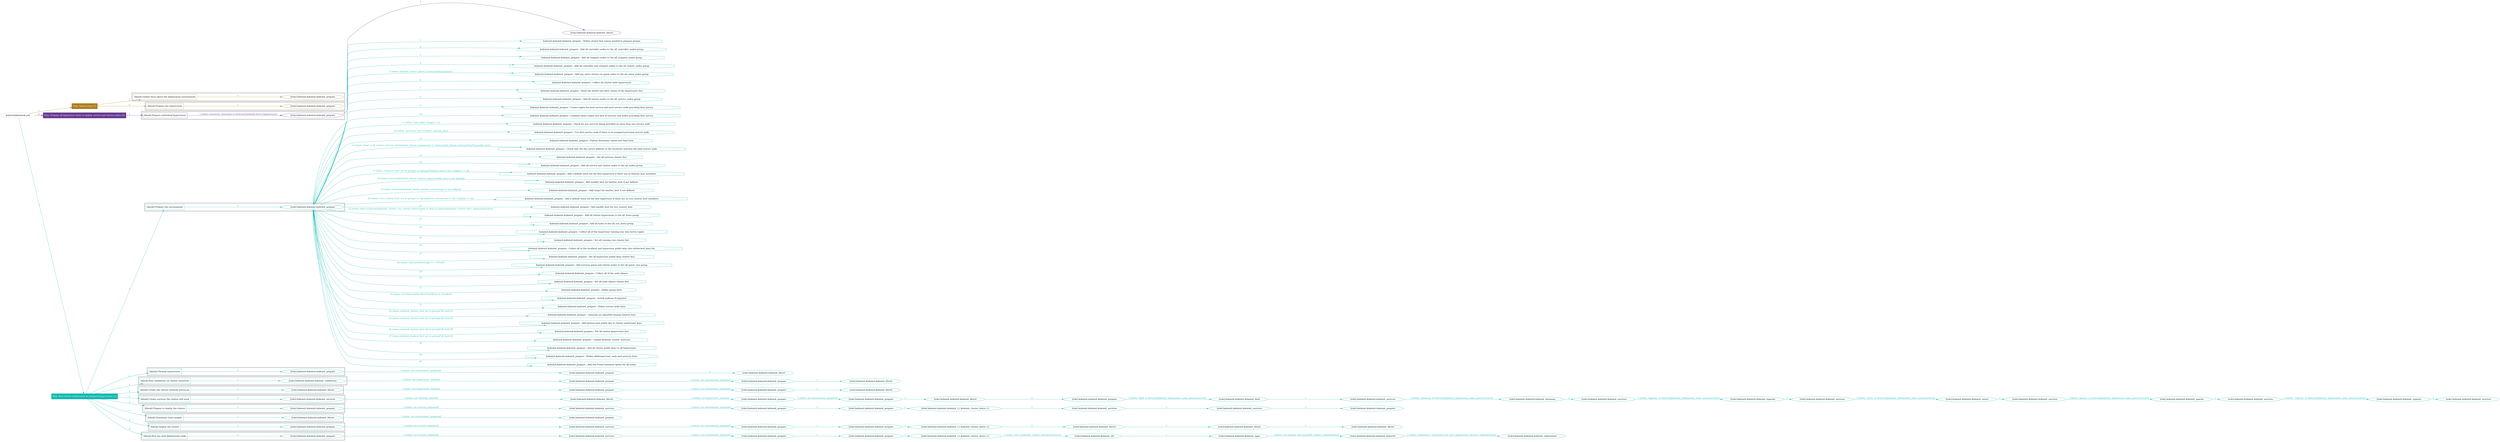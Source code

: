 digraph {
	graph [concentrate=true ordering=in rankdir=LR ratio=fill]
	edge [esep=5 sep=10]
	"kubeinit/playbook.yml" [id=root_node style=dotted]
	play_84abb40a [label="Play: Initial setup (1)" color="#ac7f20" fontcolor="#ffffff" id=play_84abb40a shape=box style=filled tooltip=localhost]
	"kubeinit/playbook.yml" -> play_84abb40a [label="1 " color="#ac7f20" fontcolor="#ac7f20" id=edge_4853c7bb labeltooltip="1 " tooltip="1 "]
	subgraph "kubeinit.kubeinit.kubeinit_prepare" {
		role_6f228fc8 [label="[role] kubeinit.kubeinit.kubeinit_prepare" color="#ac7f20" id=role_6f228fc8 tooltip="kubeinit.kubeinit.kubeinit_prepare"]
	}
	subgraph "kubeinit.kubeinit.kubeinit_prepare" {
		role_9f45cd0a [label="[role] kubeinit.kubeinit.kubeinit_prepare" color="#ac7f20" id=role_9f45cd0a tooltip="kubeinit.kubeinit.kubeinit_prepare"]
	}
	subgraph "Play: Initial setup (1)" {
		play_84abb40a -> block_0eadf7b7 [label=1 color="#ac7f20" fontcolor="#ac7f20" id=edge_3364528d labeltooltip=1 tooltip=1]
		subgraph cluster_block_0eadf7b7 {
			block_0eadf7b7 [label="[block] Gather facts about the deployment environment" color="#ac7f20" id=block_0eadf7b7 labeltooltip="Gather facts about the deployment environment" shape=box tooltip="Gather facts about the deployment environment"]
			block_0eadf7b7 -> role_6f228fc8 [label="1 " color="#ac7f20" fontcolor="#ac7f20" id=edge_129b38b0 labeltooltip="1 " tooltip="1 "]
		}
		play_84abb40a -> block_d7bc6fb6 [label=2 color="#ac7f20" fontcolor="#ac7f20" id=edge_8ee6d09c labeltooltip=2 tooltip=2]
		subgraph cluster_block_d7bc6fb6 {
			block_d7bc6fb6 [label="[block] Prepare the hypervisors" color="#ac7f20" id=block_d7bc6fb6 labeltooltip="Prepare the hypervisors" shape=box tooltip="Prepare the hypervisors"]
			block_d7bc6fb6 -> role_9f45cd0a [label="1 " color="#ac7f20" fontcolor="#ac7f20" id=edge_8f750c0e labeltooltip="1 " tooltip="1 "]
		}
	}
	play_a8b0502f [label="Play: Prepare all hypervisor hosts to deploy service and cluster nodes (0)" color="#673b91" fontcolor="#ffffff" id=play_a8b0502f shape=box style=filled tooltip="Play: Prepare all hypervisor hosts to deploy service and cluster nodes (0)"]
	"kubeinit/playbook.yml" -> play_a8b0502f [label="2 " color="#673b91" fontcolor="#673b91" id=edge_0b1a9d63 labeltooltip="2 " tooltip="2 "]
	subgraph "kubeinit.kubeinit.kubeinit_libvirt" {
		role_d7cbd6d5 [label="[role] kubeinit.kubeinit.kubeinit_libvirt" color="#673b91" id=role_d7cbd6d5 tooltip="kubeinit.kubeinit.kubeinit_libvirt"]
	}
	subgraph "kubeinit.kubeinit.kubeinit_prepare" {
		role_b6715b92 [label="[role] kubeinit.kubeinit.kubeinit_prepare" color="#673b91" id=role_b6715b92 tooltip="kubeinit.kubeinit.kubeinit_prepare"]
		role_b6715b92 -> role_d7cbd6d5 [label="1 " color="#673b91" fontcolor="#673b91" id=edge_e413564b labeltooltip="1 " tooltip="1 "]
	}
	subgraph "Play: Prepare all hypervisor hosts to deploy service and cluster nodes (0)" {
		play_a8b0502f -> block_2b0d32cd [label=1 color="#673b91" fontcolor="#673b91" id=edge_dc0f3159 labeltooltip=1 tooltip=1]
		subgraph cluster_block_2b0d32cd {
			block_2b0d32cd [label="[block] Prepare individual hypervisors" color="#673b91" id=block_2b0d32cd labeltooltip="Prepare individual hypervisors" shape=box tooltip="Prepare individual hypervisors"]
			block_2b0d32cd -> role_b6715b92 [label="1 [when: inventory_hostname in hostvars['kubeinit-facts'].hypervisors]" color="#673b91" fontcolor="#673b91" id=edge_6bfa0920 labeltooltip="1 [when: inventory_hostname in hostvars['kubeinit-facts'].hypervisors]" tooltip="1 [when: inventory_hostname in hostvars['kubeinit-facts'].hypervisors]"]
		}
	}
	play_84d0fef9 [label="Play: Run cluster deployment on prepared hypervisors (1)" color="#13b9b0" fontcolor="#ffffff" id=play_84d0fef9 shape=box style=filled tooltip=localhost]
	"kubeinit/playbook.yml" -> play_84d0fef9 [label="3 " color="#13b9b0" fontcolor="#13b9b0" id=edge_733b6aeb labeltooltip="3 " tooltip="3 "]
	subgraph "kubeinit.kubeinit.kubeinit_prepare" {
		role_76ff5174 [label="[role] kubeinit.kubeinit.kubeinit_prepare" color="#13b9b0" id=role_76ff5174 tooltip="kubeinit.kubeinit.kubeinit_prepare"]
		task_432fc4d3 [label="kubeinit.kubeinit.kubeinit_prepare : Define cluster fact names needed to prepare groups" color="#13b9b0" id=task_432fc4d3 shape=octagon tooltip="kubeinit.kubeinit.kubeinit_prepare : Define cluster fact names needed to prepare groups"]
		role_76ff5174 -> task_432fc4d3 [label="1 " color="#13b9b0" fontcolor="#13b9b0" id=edge_e995dbde labeltooltip="1 " tooltip="1 "]
		task_9d756c99 [label="kubeinit.kubeinit.kubeinit_prepare : Add all controller nodes to the all_controller_nodes group" color="#13b9b0" id=task_9d756c99 shape=octagon tooltip="kubeinit.kubeinit.kubeinit_prepare : Add all controller nodes to the all_controller_nodes group"]
		role_76ff5174 -> task_9d756c99 [label="2 " color="#13b9b0" fontcolor="#13b9b0" id=edge_99ec76f1 labeltooltip="2 " tooltip="2 "]
		task_5af00545 [label="kubeinit.kubeinit.kubeinit_prepare : Add all compute nodes to the all_compute_nodes group" color="#13b9b0" id=task_5af00545 shape=octagon tooltip="kubeinit.kubeinit.kubeinit_prepare : Add all compute nodes to the all_compute_nodes group"]
		role_76ff5174 -> task_5af00545 [label="3 " color="#13b9b0" fontcolor="#13b9b0" id=edge_47ac538e labeltooltip="3 " tooltip="3 "]
		task_04980f2e [label="kubeinit.kubeinit.kubeinit_prepare : Add all controller and compute nodes to the all_cluster_nodes group" color="#13b9b0" id=task_04980f2e shape=octagon tooltip="kubeinit.kubeinit.kubeinit_prepare : Add all controller and compute nodes to the all_cluster_nodes group"]
		role_76ff5174 -> task_04980f2e [label="4 " color="#13b9b0" fontcolor="#13b9b0" id=edge_29857ab1 labeltooltip="4 " tooltip="4 "]
		task_79a80dc9 [label="kubeinit.kubeinit.kubeinit_prepare : Add any extra cluster vm guest nodes to the all_extra_nodes group" color="#13b9b0" id=task_79a80dc9 shape=octagon tooltip="kubeinit.kubeinit.kubeinit_prepare : Add any extra cluster vm guest nodes to the all_extra_nodes group"]
		role_76ff5174 -> task_79a80dc9 [label="5 [when: kubeinit_cluster_distro in hostvars[item].distro]" color="#13b9b0" fontcolor="#13b9b0" id=edge_b198cf7d labeltooltip="5 [when: kubeinit_cluster_distro in hostvars[item].distro]" tooltip="5 [when: kubeinit_cluster_distro in hostvars[item].distro]"]
		task_6044c7ff [label="kubeinit.kubeinit.kubeinit_prepare : Collect all cluster node hypervisors" color="#13b9b0" id=task_6044c7ff shape=octagon tooltip="kubeinit.kubeinit.kubeinit_prepare : Collect all cluster node hypervisors"]
		role_76ff5174 -> task_6044c7ff [label="6 " color="#13b9b0" fontcolor="#13b9b0" id=edge_e41ef730 labeltooltip="6 " tooltip="6 "]
		task_5a323107 [label="kubeinit.kubeinit.kubeinit_prepare : Show the before and after values of the hypervisors fact" color="#13b9b0" id=task_5a323107 shape=octagon tooltip="kubeinit.kubeinit.kubeinit_prepare : Show the before and after values of the hypervisors fact"]
		role_76ff5174 -> task_5a323107 [label="7 " color="#13b9b0" fontcolor="#13b9b0" id=edge_dbe3ac77 labeltooltip="7 " tooltip="7 "]
		task_1278af99 [label="kubeinit.kubeinit.kubeinit_prepare : Add all service nodes to the all_service_nodes group" color="#13b9b0" id=task_1278af99 shape=octagon tooltip="kubeinit.kubeinit.kubeinit_prepare : Add all service nodes to the all_service_nodes group"]
		role_76ff5174 -> task_1278af99 [label="8 " color="#13b9b0" fontcolor="#13b9b0" id=edge_42f3d746 labeltooltip="8 " tooltip="8 "]
		task_426c4f1d [label="kubeinit.kubeinit.kubeinit_prepare : Create tuples for each service and each service node providing that service" color="#13b9b0" id=task_426c4f1d shape=octagon tooltip="kubeinit.kubeinit.kubeinit_prepare : Create tuples for each service and each service node providing that service"]
		role_76ff5174 -> task_426c4f1d [label="9 " color="#13b9b0" fontcolor="#13b9b0" id=edge_4d46ab51 labeltooltip="9 " tooltip="9 "]
		task_ad9ce263 [label="kubeinit.kubeinit.kubeinit_prepare : Combine those tuples into dict of services and nodes providing that service" color="#13b9b0" id=task_ad9ce263 shape=octagon tooltip="kubeinit.kubeinit.kubeinit_prepare : Combine those tuples into dict of services and nodes providing that service"]
		role_76ff5174 -> task_ad9ce263 [label="10 " color="#13b9b0" fontcolor="#13b9b0" id=edge_49d9e796 labeltooltip="10 " tooltip="10 "]
		task_6fae2e56 [label="kubeinit.kubeinit.kubeinit_prepare : Check for any services being provided on more than one service node" color="#13b9b0" id=task_6fae2e56 shape=octagon tooltip="kubeinit.kubeinit.kubeinit_prepare : Check for any services being provided on more than one service node"]
		role_76ff5174 -> task_6fae2e56 [label="11 [when: item.value | length > 1]" color="#13b9b0" fontcolor="#13b9b0" id=edge_0d4e9bb3 labeltooltip="11 [when: item.value | length > 1]" tooltip="11 [when: item.value | length > 1]"]
		task_3df50819 [label="kubeinit.kubeinit.kubeinit_prepare : Use first service node if there is no assigned provision service node" color="#13b9b0" id=task_3df50819 shape=octagon tooltip="kubeinit.kubeinit.kubeinit_prepare : Use first service node if there is no assigned provision service node"]
		role_76ff5174 -> task_3df50819 [label="12 [when: 'provision' not in cluster_services_dict]" color="#13b9b0" fontcolor="#13b9b0" id=edge_ab86535d labeltooltip="12 [when: 'provision' not in cluster_services_dict]" tooltip="12 [when: 'provision' not in cluster_services_dict]"]
		task_d45d5335 [label="kubeinit.kubeinit.kubeinit_prepare : Flatten dictionary values into final form" color="#13b9b0" id=task_d45d5335 shape=octagon tooltip="kubeinit.kubeinit.kubeinit_prepare : Flatten dictionary values into final form"]
		role_76ff5174 -> task_d45d5335 [label="13 " color="#13b9b0" fontcolor="#13b9b0" id=edge_d99dbcf5 labeltooltip="13 " tooltip="13 "]
		task_1a5b539e [label="kubeinit.kubeinit.kubeinit_prepare : Check that the dns server address in the inventory matches the bind service node" color="#13b9b0" id=task_1a5b539e shape=octagon tooltip="kubeinit.kubeinit.kubeinit_prepare : Check that the dns server address in the inventory matches the bind service node"]
		role_76ff5174 -> task_1a5b539e [label="14 [when: 'bind' in all_cluster_services and kubeinit_cluster_nameserver != hostvars[all_cluster_services['bind']].ansible_host]" color="#13b9b0" fontcolor="#13b9b0" id=edge_b414a4c1 labeltooltip="14 [when: 'bind' in all_cluster_services and kubeinit_cluster_nameserver != hostvars[all_cluster_services['bind']].ansible_host]" tooltip="14 [when: 'bind' in all_cluster_services and kubeinit_cluster_nameserver != hostvars[all_cluster_services['bind']].ansible_host]"]
		task_7f0cce96 [label="kubeinit.kubeinit.kubeinit_prepare : Set all services cluster fact" color="#13b9b0" id=task_7f0cce96 shape=octagon tooltip="kubeinit.kubeinit.kubeinit_prepare : Set all services cluster fact"]
		role_76ff5174 -> task_7f0cce96 [label="15 " color="#13b9b0" fontcolor="#13b9b0" id=edge_09939704 labeltooltip="15 " tooltip="15 "]
		task_38a60a91 [label="kubeinit.kubeinit.kubeinit_prepare : Add all service and cluster nodes to the all_nodes group" color="#13b9b0" id=task_38a60a91 shape=octagon tooltip="kubeinit.kubeinit.kubeinit_prepare : Add all service and cluster nodes to the all_nodes group"]
		role_76ff5174 -> task_38a60a91 [label="16 " color="#13b9b0" fontcolor="#13b9b0" id=edge_d16a8ad4 labeltooltip="16 " tooltip="16 "]
		task_4369f50f [label="kubeinit.kubeinit.kubeinit_prepare : Add a default entry for the first hypervisor if there are no bastion_host members" color="#13b9b0" id=task_4369f50f shape=octagon tooltip="kubeinit.kubeinit.kubeinit_prepare : Add a default entry for the first hypervisor if there are no bastion_host members"]
		role_76ff5174 -> task_4369f50f [label="17 [when: ('bastion_host' not in groups) or ((groups['bastion_host'] | list | length) == 0)]" color="#13b9b0" fontcolor="#13b9b0" id=edge_8c86d258 labeltooltip="17 [when: ('bastion_host' not in groups) or ((groups['bastion_host'] | list | length) == 0)]" tooltip="17 [when: ('bastion_host' not in groups) or ((groups['bastion_host'] | list | length) == 0)]"]
		task_44ba9145 [label="kubeinit.kubeinit.kubeinit_prepare : Add ansible_host for bastion_host if not defined" color="#13b9b0" id=task_44ba9145 shape=octagon tooltip="kubeinit.kubeinit.kubeinit_prepare : Add ansible_host for bastion_host if not defined"]
		role_76ff5174 -> task_44ba9145 [label="18 [when: hostvars[kubeinit_cluster_bastion_name].ansible_host is not defined]" color="#13b9b0" fontcolor="#13b9b0" id=edge_45b63286 labeltooltip="18 [when: hostvars[kubeinit_cluster_bastion_name].ansible_host is not defined]" tooltip="18 [when: hostvars[kubeinit_cluster_bastion_name].ansible_host is not defined]"]
		task_b7130d5d [label="kubeinit.kubeinit.kubeinit_prepare : Add target for bastion_host if not defined" color="#13b9b0" id=task_b7130d5d shape=octagon tooltip="kubeinit.kubeinit.kubeinit_prepare : Add target for bastion_host if not defined"]
		role_76ff5174 -> task_b7130d5d [label="19 [when: hostvars[kubeinit_cluster_bastion_name].target is not defined]" color="#13b9b0" fontcolor="#13b9b0" id=edge_d1001712 labeltooltip="19 [when: hostvars[kubeinit_cluster_bastion_name].target is not defined]" tooltip="19 [when: hostvars[kubeinit_cluster_bastion_name].target is not defined]"]
		task_222c5f47 [label="kubeinit.kubeinit.kubeinit_prepare : Add a default entry for the first hypervisor if there are no ovn_central_host members" color="#13b9b0" id=task_222c5f47 shape=octagon tooltip="kubeinit.kubeinit.kubeinit_prepare : Add a default entry for the first hypervisor if there are no ovn_central_host members"]
		role_76ff5174 -> task_222c5f47 [label="20 [when: ('ovn_central_host' not in groups) or ((groups['ovn_central_host'] | list | length) == 0)]" color="#13b9b0" fontcolor="#13b9b0" id=edge_7c91d37a labeltooltip="20 [when: ('ovn_central_host' not in groups) or ((groups['ovn_central_host'] | list | length) == 0)]" tooltip="20 [when: ('ovn_central_host' not in groups) or ((groups['ovn_central_host'] | list | length) == 0)]"]
		task_73d63b9b [label="kubeinit.kubeinit.kubeinit_prepare : Add ansible_host for ovn_central_host" color="#13b9b0" id=task_73d63b9b shape=octagon tooltip="kubeinit.kubeinit.kubeinit_prepare : Add ansible_host for ovn_central_host"]
		role_76ff5174 -> task_73d63b9b [label="21 " color="#13b9b0" fontcolor="#13b9b0" id=edge_fb7c8695 labeltooltip="21 " tooltip="21 "]
		task_ab222c13 [label="kubeinit.kubeinit.kubeinit_prepare : Add all cluster hypervisors to the all_hosts group" color="#13b9b0" id=task_ab222c13 shape=octagon tooltip="kubeinit.kubeinit.kubeinit_prepare : Add all cluster hypervisors to the all_hosts group"]
		role_76ff5174 -> task_ab222c13 [label="22 [when: item in hostvars[kubeinit_cluster_ovn_central_name].target or item in hostvars[kubeinit_cluster_facts_name].hypervisors
]" color="#13b9b0" fontcolor="#13b9b0" id=edge_600ba754 labeltooltip="22 [when: item in hostvars[kubeinit_cluster_ovn_central_name].target or item in hostvars[kubeinit_cluster_facts_name].hypervisors
]" tooltip="22 [when: item in hostvars[kubeinit_cluster_ovn_central_name].target or item in hostvars[kubeinit_cluster_facts_name].hypervisors
]"]
		task_a903e979 [label="kubeinit.kubeinit.kubeinit_prepare : Add all hosts to the all_ovn_hosts group" color="#13b9b0" id=task_a903e979 shape=octagon tooltip="kubeinit.kubeinit.kubeinit_prepare : Add all hosts to the all_ovn_hosts group"]
		role_76ff5174 -> task_a903e979 [label="23 " color="#13b9b0" fontcolor="#13b9b0" id=edge_201be049 labeltooltip="23 " tooltip="23 "]
		task_66cdb465 [label="kubeinit.kubeinit.kubeinit_prepare : Collect all of the hypervisor running vms into hv/vm tuples" color="#13b9b0" id=task_66cdb465 shape=octagon tooltip="kubeinit.kubeinit.kubeinit_prepare : Collect all of the hypervisor running vms into hv/vm tuples"]
		role_76ff5174 -> task_66cdb465 [label="24 " color="#13b9b0" fontcolor="#13b9b0" id=edge_b29b2324 labeltooltip="24 " tooltip="24 "]
		task_40a93c30 [label="kubeinit.kubeinit.kubeinit_prepare : Set all running vms cluster fact" color="#13b9b0" id=task_40a93c30 shape=octagon tooltip="kubeinit.kubeinit.kubeinit_prepare : Set all running vms cluster fact"]
		role_76ff5174 -> task_40a93c30 [label="25 " color="#13b9b0" fontcolor="#13b9b0" id=edge_aea058fb labeltooltip="25 " tooltip="25 "]
		task_20e54ddc [label="kubeinit.kubeinit.kubeinit_prepare : Collect all of the localhost and hypervisor public keys into authorized_keys list" color="#13b9b0" id=task_20e54ddc shape=octagon tooltip="kubeinit.kubeinit.kubeinit_prepare : Collect all of the localhost and hypervisor public keys into authorized_keys list"]
		role_76ff5174 -> task_20e54ddc [label="26 " color="#13b9b0" fontcolor="#13b9b0" id=edge_528f1c7a labeltooltip="26 " tooltip="26 "]
		task_8090a6b1 [label="kubeinit.kubeinit.kubeinit_prepare : Set all hypervisor public keys cluster fact" color="#13b9b0" id=task_8090a6b1 shape=octagon tooltip="kubeinit.kubeinit.kubeinit_prepare : Set all hypervisor public keys cluster fact"]
		role_76ff5174 -> task_8090a6b1 [label="27 " color="#13b9b0" fontcolor="#13b9b0" id=edge_0239cdcb labeltooltip="27 " tooltip="27 "]
		task_7ecc0a19 [label="kubeinit.kubeinit.kubeinit_prepare : Add services guest and cluster nodes to the all_guest_vms group" color="#13b9b0" id=task_7ecc0a19 shape=octagon tooltip="kubeinit.kubeinit.kubeinit_prepare : Add services guest and cluster nodes to the all_guest_vms group"]
		role_76ff5174 -> task_7ecc0a19 [label="28 [when: hostvars[item].type == 'virtual']" color="#13b9b0" fontcolor="#13b9b0" id=edge_63afbc9f labeltooltip="28 [when: hostvars[item].type == 'virtual']" tooltip="28 [when: hostvars[item].type == 'virtual']"]
		task_50b5acd3 [label="kubeinit.kubeinit.kubeinit_prepare : Collect all of the node aliases" color="#13b9b0" id=task_50b5acd3 shape=octagon tooltip="kubeinit.kubeinit.kubeinit_prepare : Collect all of the node aliases"]
		role_76ff5174 -> task_50b5acd3 [label="29 " color="#13b9b0" fontcolor="#13b9b0" id=edge_1ed620c6 labeltooltip="29 " tooltip="29 "]
		task_0a87fa94 [label="kubeinit.kubeinit.kubeinit_prepare : Set all node aliases cluster fact" color="#13b9b0" id=task_0a87fa94 shape=octagon tooltip="kubeinit.kubeinit.kubeinit_prepare : Set all node aliases cluster fact"]
		role_76ff5174 -> task_0a87fa94 [label="30 " color="#13b9b0" fontcolor="#13b9b0" id=edge_e4da440c labeltooltip="30 " tooltip="30 "]
		task_aaf1acac [label="kubeinit.kubeinit.kubeinit_prepare : Define group facts" color="#13b9b0" id=task_aaf1acac shape=octagon tooltip="kubeinit.kubeinit.kubeinit_prepare : Define group facts"]
		role_76ff5174 -> task_aaf1acac [label="31 " color="#13b9b0" fontcolor="#13b9b0" id=edge_b638b4d3 labeltooltip="31 " tooltip="31 "]
		task_4d0de42f [label="kubeinit.kubeinit.kubeinit_prepare : Install podman if required" color="#13b9b0" id=task_4d0de42f shape=octagon tooltip="kubeinit.kubeinit.kubeinit_prepare : Install podman if required"]
		role_76ff5174 -> task_4d0de42f [label="32 [when: not hostvars['localhost'].podman_is_installed]" color="#13b9b0" fontcolor="#13b9b0" id=edge_699d2115 labeltooltip="32 [when: not hostvars['localhost'].podman_is_installed]" tooltip="32 [when: not hostvars['localhost'].podman_is_installed]"]
		task_cf2a8bbe [label="kubeinit.kubeinit.kubeinit_prepare : Define service node facts" color="#13b9b0" id=task_cf2a8bbe shape=octagon tooltip="kubeinit.kubeinit.kubeinit_prepare : Define service node facts"]
		role_76ff5174 -> task_cf2a8bbe [label="33 " color="#13b9b0" fontcolor="#13b9b0" id=edge_95b39381 labeltooltip="33 " tooltip="33 "]
		task_81596144 [label="kubeinit.kubeinit.kubeinit_prepare : Generate an OpenSSH keypair bastion host" color="#13b9b0" id=task_81596144 shape=octagon tooltip="kubeinit.kubeinit.kubeinit_prepare : Generate an OpenSSH keypair bastion host"]
		role_76ff5174 -> task_81596144 [label="34 [when: kubeinit_bastion_host not in groups['all_hosts']]" color="#13b9b0" fontcolor="#13b9b0" id=edge_fa7cbf8c labeltooltip="34 [when: kubeinit_bastion_host not in groups['all_hosts']]" tooltip="34 [when: kubeinit_bastion_host not in groups['all_hosts']]"]
		task_a491966d [label="kubeinit.kubeinit.kubeinit_prepare : Add bastion host public key to cluster authorized_keys" color="#13b9b0" id=task_a491966d shape=octagon tooltip="kubeinit.kubeinit.kubeinit_prepare : Add bastion host public key to cluster authorized_keys"]
		role_76ff5174 -> task_a491966d [label="35 [when: kubeinit_bastion_host not in groups['all_hosts']]" color="#13b9b0" fontcolor="#13b9b0" id=edge_8430b59f labeltooltip="35 [when: kubeinit_bastion_host not in groups['all_hosts']]" tooltip="35 [when: kubeinit_bastion_host not in groups['all_hosts']]"]
		task_49e6e5b2 [label="kubeinit.kubeinit.kubeinit_prepare : Set all cluster hypervisors fact" color="#13b9b0" id=task_49e6e5b2 shape=octagon tooltip="kubeinit.kubeinit.kubeinit_prepare : Set all cluster hypervisors fact"]
		role_76ff5174 -> task_49e6e5b2 [label="36 [when: kubeinit_bastion_host not in groups['all_hosts']]" color="#13b9b0" fontcolor="#13b9b0" id=edge_288890ce labeltooltip="36 [when: kubeinit_bastion_host not in groups['all_hosts']]" tooltip="36 [when: kubeinit_bastion_host not in groups['all_hosts']]"]
		task_54ea6f60 [label="kubeinit.kubeinit.kubeinit_prepare : Update kubeinit_cluster_hostvars" color="#13b9b0" id=task_54ea6f60 shape=octagon tooltip="kubeinit.kubeinit.kubeinit_prepare : Update kubeinit_cluster_hostvars"]
		role_76ff5174 -> task_54ea6f60 [label="37 [when: kubeinit_bastion_host not in groups['all_hosts']]" color="#13b9b0" fontcolor="#13b9b0" id=edge_41f4d7f5 labeltooltip="37 [when: kubeinit_bastion_host not in groups['all_hosts']]" tooltip="37 [when: kubeinit_bastion_host not in groups['all_hosts']]"]
		task_8d5d1902 [label="kubeinit.kubeinit.kubeinit_prepare : Add all cluster public keys to all hypervisors" color="#13b9b0" id=task_8d5d1902 shape=octagon tooltip="kubeinit.kubeinit.kubeinit_prepare : Add all cluster public keys to all hypervisors"]
		role_76ff5174 -> task_8d5d1902 [label="38 " color="#13b9b0" fontcolor="#13b9b0" id=edge_42178ada labeltooltip="38 " tooltip="38 "]
		task_1c6a5669 [label="kubeinit.kubeinit.kubeinit_prepare : Define additional host, node and services facts" color="#13b9b0" id=task_1c6a5669 shape=octagon tooltip="kubeinit.kubeinit.kubeinit_prepare : Define additional host, node and services facts"]
		role_76ff5174 -> task_1c6a5669 [label="39 " color="#13b9b0" fontcolor="#13b9b0" id=edge_07d0a897 labeltooltip="39 " tooltip="39 "]
		task_d5b31e66 [label="kubeinit.kubeinit.kubeinit_prepare : Add ssh ProxyCommand option for all nodes" color="#13b9b0" id=task_d5b31e66 shape=octagon tooltip="kubeinit.kubeinit.kubeinit_prepare : Add ssh ProxyCommand option for all nodes"]
		role_76ff5174 -> task_d5b31e66 [label="40 " color="#13b9b0" fontcolor="#13b9b0" id=edge_a4f5a78c labeltooltip="40 " tooltip="40 "]
	}
	subgraph "kubeinit.kubeinit.kubeinit_libvirt" {
		role_1ad5ceab [label="[role] kubeinit.kubeinit.kubeinit_libvirt" color="#13b9b0" id=role_1ad5ceab tooltip="kubeinit.kubeinit.kubeinit_libvirt"]
	}
	subgraph "kubeinit.kubeinit.kubeinit_prepare" {
		role_1d36d1c9 [label="[role] kubeinit.kubeinit.kubeinit_prepare" color="#13b9b0" id=role_1d36d1c9 tooltip="kubeinit.kubeinit.kubeinit_prepare"]
		role_1d36d1c9 -> role_1ad5ceab [label="1 " color="#13b9b0" fontcolor="#13b9b0" id=edge_ba0ea0d3 labeltooltip="1 " tooltip="1 "]
	}
	subgraph "kubeinit.kubeinit.kubeinit_prepare" {
		role_ccc4787e [label="[role] kubeinit.kubeinit.kubeinit_prepare" color="#13b9b0" id=role_ccc4787e tooltip="kubeinit.kubeinit.kubeinit_prepare"]
		role_ccc4787e -> role_1d36d1c9 [label="1 [when: not environment_prepared]" color="#13b9b0" fontcolor="#13b9b0" id=edge_696129b5 labeltooltip="1 [when: not environment_prepared]" tooltip="1 [when: not environment_prepared]"]
	}
	subgraph "kubeinit.kubeinit.kubeinit_libvirt" {
		role_4c6ebb8e [label="[role] kubeinit.kubeinit.kubeinit_libvirt" color="#13b9b0" id=role_4c6ebb8e tooltip="kubeinit.kubeinit.kubeinit_libvirt"]
	}
	subgraph "kubeinit.kubeinit.kubeinit_prepare" {
		role_ebd1d881 [label="[role] kubeinit.kubeinit.kubeinit_prepare" color="#13b9b0" id=role_ebd1d881 tooltip="kubeinit.kubeinit.kubeinit_prepare"]
		role_ebd1d881 -> role_4c6ebb8e [label="1 " color="#13b9b0" fontcolor="#13b9b0" id=edge_70f0057c labeltooltip="1 " tooltip="1 "]
	}
	subgraph "kubeinit.kubeinit.kubeinit_prepare" {
		role_f1c41321 [label="[role] kubeinit.kubeinit.kubeinit_prepare" color="#13b9b0" id=role_f1c41321 tooltip="kubeinit.kubeinit.kubeinit_prepare"]
		role_f1c41321 -> role_ebd1d881 [label="1 [when: not environment_prepared]" color="#13b9b0" fontcolor="#13b9b0" id=edge_3804225f labeltooltip="1 [when: not environment_prepared]" tooltip="1 [when: not environment_prepared]"]
	}
	subgraph "kubeinit.kubeinit.kubeinit_validations" {
		role_93beb772 [label="[role] kubeinit.kubeinit.kubeinit_validations" color="#13b9b0" id=role_93beb772 tooltip="kubeinit.kubeinit.kubeinit_validations"]
		role_93beb772 -> role_f1c41321 [label="1 [when: not hypervisors_cleaned]" color="#13b9b0" fontcolor="#13b9b0" id=edge_aa37ab7f labeltooltip="1 [when: not hypervisors_cleaned]" tooltip="1 [when: not hypervisors_cleaned]"]
	}
	subgraph "kubeinit.kubeinit.kubeinit_libvirt" {
		role_aa0d10f5 [label="[role] kubeinit.kubeinit.kubeinit_libvirt" color="#13b9b0" id=role_aa0d10f5 tooltip="kubeinit.kubeinit.kubeinit_libvirt"]
	}
	subgraph "kubeinit.kubeinit.kubeinit_prepare" {
		role_a00a8395 [label="[role] kubeinit.kubeinit.kubeinit_prepare" color="#13b9b0" id=role_a00a8395 tooltip="kubeinit.kubeinit.kubeinit_prepare"]
		role_a00a8395 -> role_aa0d10f5 [label="1 " color="#13b9b0" fontcolor="#13b9b0" id=edge_5aba8acb labeltooltip="1 " tooltip="1 "]
	}
	subgraph "kubeinit.kubeinit.kubeinit_prepare" {
		role_eb381489 [label="[role] kubeinit.kubeinit.kubeinit_prepare" color="#13b9b0" id=role_eb381489 tooltip="kubeinit.kubeinit.kubeinit_prepare"]
		role_eb381489 -> role_a00a8395 [label="1 [when: not environment_prepared]" color="#13b9b0" fontcolor="#13b9b0" id=edge_c4d7d7ca labeltooltip="1 [when: not environment_prepared]" tooltip="1 [when: not environment_prepared]"]
	}
	subgraph "kubeinit.kubeinit.kubeinit_libvirt" {
		role_eacc2b24 [label="[role] kubeinit.kubeinit.kubeinit_libvirt" color="#13b9b0" id=role_eacc2b24 tooltip="kubeinit.kubeinit.kubeinit_libvirt"]
		role_eacc2b24 -> role_eb381489 [label="1 [when: not hypervisors_cleaned]" color="#13b9b0" fontcolor="#13b9b0" id=edge_e225d5d2 labeltooltip="1 [when: not hypervisors_cleaned]" tooltip="1 [when: not hypervisors_cleaned]"]
	}
	subgraph "kubeinit.kubeinit.kubeinit_services" {
		role_27fbfe05 [label="[role] kubeinit.kubeinit.kubeinit_services" color="#13b9b0" id=role_27fbfe05 tooltip="kubeinit.kubeinit.kubeinit_services"]
	}
	subgraph "kubeinit.kubeinit.kubeinit_registry" {
		role_014b8538 [label="[role] kubeinit.kubeinit.kubeinit_registry" color="#13b9b0" id=role_014b8538 tooltip="kubeinit.kubeinit.kubeinit_registry"]
		role_014b8538 -> role_27fbfe05 [label="1 " color="#13b9b0" fontcolor="#13b9b0" id=edge_86d8ee94 labeltooltip="1 " tooltip="1 "]
	}
	subgraph "kubeinit.kubeinit.kubeinit_services" {
		role_e8d273ca [label="[role] kubeinit.kubeinit.kubeinit_services" color="#13b9b0" id=role_e8d273ca tooltip="kubeinit.kubeinit.kubeinit_services"]
		role_e8d273ca -> role_014b8538 [label="1 [when: 'registry' in hostvars[kubeinit_deployment_node_name].services]" color="#13b9b0" fontcolor="#13b9b0" id=edge_6420274d labeltooltip="1 [when: 'registry' in hostvars[kubeinit_deployment_node_name].services]" tooltip="1 [when: 'registry' in hostvars[kubeinit_deployment_node_name].services]"]
	}
	subgraph "kubeinit.kubeinit.kubeinit_apache" {
		role_56b299c9 [label="[role] kubeinit.kubeinit.kubeinit_apache" color="#13b9b0" id=role_56b299c9 tooltip="kubeinit.kubeinit.kubeinit_apache"]
		role_56b299c9 -> role_e8d273ca [label="1 " color="#13b9b0" fontcolor="#13b9b0" id=edge_3df9bbbc labeltooltip="1 " tooltip="1 "]
	}
	subgraph "kubeinit.kubeinit.kubeinit_services" {
		role_84268e0f [label="[role] kubeinit.kubeinit.kubeinit_services" color="#13b9b0" id=role_84268e0f tooltip="kubeinit.kubeinit.kubeinit_services"]
		role_84268e0f -> role_56b299c9 [label="1 [when: 'apache' in hostvars[kubeinit_deployment_node_name].services]" color="#13b9b0" fontcolor="#13b9b0" id=edge_574b0501 labeltooltip="1 [when: 'apache' in hostvars[kubeinit_deployment_node_name].services]" tooltip="1 [when: 'apache' in hostvars[kubeinit_deployment_node_name].services]"]
	}
	subgraph "kubeinit.kubeinit.kubeinit_nexus" {
		role_3218db44 [label="[role] kubeinit.kubeinit.kubeinit_nexus" color="#13b9b0" id=role_3218db44 tooltip="kubeinit.kubeinit.kubeinit_nexus"]
		role_3218db44 -> role_84268e0f [label="1 " color="#13b9b0" fontcolor="#13b9b0" id=edge_8d5021c9 labeltooltip="1 " tooltip="1 "]
	}
	subgraph "kubeinit.kubeinit.kubeinit_services" {
		role_867d8f8e [label="[role] kubeinit.kubeinit.kubeinit_services" color="#13b9b0" id=role_867d8f8e tooltip="kubeinit.kubeinit.kubeinit_services"]
		role_867d8f8e -> role_3218db44 [label="1 [when: 'nexus' in hostvars[kubeinit_deployment_node_name].services]" color="#13b9b0" fontcolor="#13b9b0" id=edge_dbb85167 labeltooltip="1 [when: 'nexus' in hostvars[kubeinit_deployment_node_name].services]" tooltip="1 [when: 'nexus' in hostvars[kubeinit_deployment_node_name].services]"]
	}
	subgraph "kubeinit.kubeinit.kubeinit_haproxy" {
		role_15d2fdd5 [label="[role] kubeinit.kubeinit.kubeinit_haproxy" color="#13b9b0" id=role_15d2fdd5 tooltip="kubeinit.kubeinit.kubeinit_haproxy"]
		role_15d2fdd5 -> role_867d8f8e [label="1 " color="#13b9b0" fontcolor="#13b9b0" id=edge_7a957817 labeltooltip="1 " tooltip="1 "]
	}
	subgraph "kubeinit.kubeinit.kubeinit_services" {
		role_5aadadaa [label="[role] kubeinit.kubeinit.kubeinit_services" color="#13b9b0" id=role_5aadadaa tooltip="kubeinit.kubeinit.kubeinit_services"]
		role_5aadadaa -> role_15d2fdd5 [label="1 [when: 'haproxy' in hostvars[kubeinit_deployment_node_name].services]" color="#13b9b0" fontcolor="#13b9b0" id=edge_369cd9ca labeltooltip="1 [when: 'haproxy' in hostvars[kubeinit_deployment_node_name].services]" tooltip="1 [when: 'haproxy' in hostvars[kubeinit_deployment_node_name].services]"]
	}
	subgraph "kubeinit.kubeinit.kubeinit_dnsmasq" {
		role_8db9f17f [label="[role] kubeinit.kubeinit.kubeinit_dnsmasq" color="#13b9b0" id=role_8db9f17f tooltip="kubeinit.kubeinit.kubeinit_dnsmasq"]
		role_8db9f17f -> role_5aadadaa [label="1 " color="#13b9b0" fontcolor="#13b9b0" id=edge_7fa9b830 labeltooltip="1 " tooltip="1 "]
	}
	subgraph "kubeinit.kubeinit.kubeinit_services" {
		role_23513fa7 [label="[role] kubeinit.kubeinit.kubeinit_services" color="#13b9b0" id=role_23513fa7 tooltip="kubeinit.kubeinit.kubeinit_services"]
		role_23513fa7 -> role_8db9f17f [label="1 [when: 'dnsmasq' in hostvars[kubeinit_deployment_node_name].services]" color="#13b9b0" fontcolor="#13b9b0" id=edge_ac89e41e labeltooltip="1 [when: 'dnsmasq' in hostvars[kubeinit_deployment_node_name].services]" tooltip="1 [when: 'dnsmasq' in hostvars[kubeinit_deployment_node_name].services]"]
	}
	subgraph "kubeinit.kubeinit.kubeinit_bind" {
		role_1ff75c01 [label="[role] kubeinit.kubeinit.kubeinit_bind" color="#13b9b0" id=role_1ff75c01 tooltip="kubeinit.kubeinit.kubeinit_bind"]
		role_1ff75c01 -> role_23513fa7 [label="1 " color="#13b9b0" fontcolor="#13b9b0" id=edge_3c5ec99e labeltooltip="1 " tooltip="1 "]
	}
	subgraph "kubeinit.kubeinit.kubeinit_prepare" {
		role_e1de2eda [label="[role] kubeinit.kubeinit.kubeinit_prepare" color="#13b9b0" id=role_e1de2eda tooltip="kubeinit.kubeinit.kubeinit_prepare"]
		role_e1de2eda -> role_1ff75c01 [label="1 [when: 'bind' in hostvars[kubeinit_deployment_node_name].services]" color="#13b9b0" fontcolor="#13b9b0" id=edge_a5504f6c labeltooltip="1 [when: 'bind' in hostvars[kubeinit_deployment_node_name].services]" tooltip="1 [when: 'bind' in hostvars[kubeinit_deployment_node_name].services]"]
	}
	subgraph "kubeinit.kubeinit.kubeinit_libvirt" {
		role_bf1a5cc1 [label="[role] kubeinit.kubeinit.kubeinit_libvirt" color="#13b9b0" id=role_bf1a5cc1 tooltip="kubeinit.kubeinit.kubeinit_libvirt"]
		role_bf1a5cc1 -> role_e1de2eda [label="1 " color="#13b9b0" fontcolor="#13b9b0" id=edge_716b3ca2 labeltooltip="1 " tooltip="1 "]
	}
	subgraph "kubeinit.kubeinit.kubeinit_prepare" {
		role_482c37ae [label="[role] kubeinit.kubeinit.kubeinit_prepare" color="#13b9b0" id=role_482c37ae tooltip="kubeinit.kubeinit.kubeinit_prepare"]
		role_482c37ae -> role_bf1a5cc1 [label="1 " color="#13b9b0" fontcolor="#13b9b0" id=edge_4ea754f6 labeltooltip="1 " tooltip="1 "]
	}
	subgraph "kubeinit.kubeinit.kubeinit_prepare" {
		role_cfea2b01 [label="[role] kubeinit.kubeinit.kubeinit_prepare" color="#13b9b0" id=role_cfea2b01 tooltip="kubeinit.kubeinit.kubeinit_prepare"]
		role_cfea2b01 -> role_482c37ae [label="1 [when: not environment_prepared]" color="#13b9b0" fontcolor="#13b9b0" id=edge_9d52588d labeltooltip="1 [when: not environment_prepared]" tooltip="1 [when: not environment_prepared]"]
	}
	subgraph "kubeinit.kubeinit.kubeinit_libvirt" {
		role_3263cf0f [label="[role] kubeinit.kubeinit.kubeinit_libvirt" color="#13b9b0" id=role_3263cf0f tooltip="kubeinit.kubeinit.kubeinit_libvirt"]
		role_3263cf0f -> role_cfea2b01 [label="1 [when: not hypervisors_cleaned]" color="#13b9b0" fontcolor="#13b9b0" id=edge_30f63423 labeltooltip="1 [when: not hypervisors_cleaned]" tooltip="1 [when: not hypervisors_cleaned]"]
	}
	subgraph "kubeinit.kubeinit.kubeinit_services" {
		role_05b34924 [label="[role] kubeinit.kubeinit.kubeinit_services" color="#13b9b0" id=role_05b34924 tooltip="kubeinit.kubeinit.kubeinit_services"]
		role_05b34924 -> role_3263cf0f [label="1 [when: not network_created]" color="#13b9b0" fontcolor="#13b9b0" id=edge_bf21d61c labeltooltip="1 [when: not network_created]" tooltip="1 [when: not network_created]"]
	}
	subgraph "kubeinit.kubeinit.kubeinit_prepare" {
		role_42ea772c [label="[role] kubeinit.kubeinit.kubeinit_prepare" color="#13b9b0" id=role_42ea772c tooltip="kubeinit.kubeinit.kubeinit_prepare"]
	}
	subgraph "kubeinit.kubeinit.kubeinit_services" {
		role_56191f66 [label="[role] kubeinit.kubeinit.kubeinit_services" color="#13b9b0" id=role_56191f66 tooltip="kubeinit.kubeinit.kubeinit_services"]
		role_56191f66 -> role_42ea772c [label="1 " color="#13b9b0" fontcolor="#13b9b0" id=edge_09bd5466 labeltooltip="1 " tooltip="1 "]
	}
	subgraph "kubeinit.kubeinit.kubeinit_services" {
		role_cb836183 [label="[role] kubeinit.kubeinit.kubeinit_services" color="#13b9b0" id=role_cb836183 tooltip="kubeinit.kubeinit.kubeinit_services"]
		role_cb836183 -> role_56191f66 [label="1 " color="#13b9b0" fontcolor="#13b9b0" id=edge_3e4c3875 labeltooltip="1 " tooltip="1 "]
	}
	subgraph "kubeinit.kubeinit.kubeinit_{{ kubeinit_cluster_distro }}" {
		role_488852f7 [label="[role] kubeinit.kubeinit.kubeinit_{{ kubeinit_cluster_distro }}" color="#13b9b0" id=role_488852f7 tooltip="kubeinit.kubeinit.kubeinit_{{ kubeinit_cluster_distro }}"]
		role_488852f7 -> role_cb836183 [label="1 " color="#13b9b0" fontcolor="#13b9b0" id=edge_711e188b labeltooltip="1 " tooltip="1 "]
	}
	subgraph "kubeinit.kubeinit.kubeinit_prepare" {
		role_f291468d [label="[role] kubeinit.kubeinit.kubeinit_prepare" color="#13b9b0" id=role_f291468d tooltip="kubeinit.kubeinit.kubeinit_prepare"]
		role_f291468d -> role_488852f7 [label="1 " color="#13b9b0" fontcolor="#13b9b0" id=edge_a1821ddc labeltooltip="1 " tooltip="1 "]
	}
	subgraph "kubeinit.kubeinit.kubeinit_prepare" {
		role_a19c790e [label="[role] kubeinit.kubeinit.kubeinit_prepare" color="#13b9b0" id=role_a19c790e tooltip="kubeinit.kubeinit.kubeinit_prepare"]
		role_a19c790e -> role_f291468d [label="1 " color="#13b9b0" fontcolor="#13b9b0" id=edge_75e18ead labeltooltip="1 " tooltip="1 "]
	}
	subgraph "kubeinit.kubeinit.kubeinit_services" {
		role_7d8f5403 [label="[role] kubeinit.kubeinit.kubeinit_services" color="#13b9b0" id=role_7d8f5403 tooltip="kubeinit.kubeinit.kubeinit_services"]
		role_7d8f5403 -> role_a19c790e [label="1 [when: not environment_prepared]" color="#13b9b0" fontcolor="#13b9b0" id=edge_43752b99 labeltooltip="1 [when: not environment_prepared]" tooltip="1 [when: not environment_prepared]"]
	}
	subgraph "kubeinit.kubeinit.kubeinit_prepare" {
		role_d1eda277 [label="[role] kubeinit.kubeinit.kubeinit_prepare" color="#13b9b0" id=role_d1eda277 tooltip="kubeinit.kubeinit.kubeinit_prepare"]
		role_d1eda277 -> role_7d8f5403 [label="1 [when: not services_prepared]" color="#13b9b0" fontcolor="#13b9b0" id=edge_efc04b1a labeltooltip="1 [when: not services_prepared]" tooltip="1 [when: not services_prepared]"]
	}
	subgraph "kubeinit.kubeinit.kubeinit_prepare" {
		role_eccafff6 [label="[role] kubeinit.kubeinit.kubeinit_prepare" color="#13b9b0" id=role_eccafff6 tooltip="kubeinit.kubeinit.kubeinit_prepare"]
	}
	subgraph "kubeinit.kubeinit.kubeinit_libvirt" {
		role_4d15a9b0 [label="[role] kubeinit.kubeinit.kubeinit_libvirt" color="#13b9b0" id=role_4d15a9b0 tooltip="kubeinit.kubeinit.kubeinit_libvirt"]
		role_4d15a9b0 -> role_eccafff6 [label="1 [when: not environment_prepared]" color="#13b9b0" fontcolor="#13b9b0" id=edge_7276ab8c labeltooltip="1 [when: not environment_prepared]" tooltip="1 [when: not environment_prepared]"]
	}
	subgraph "kubeinit.kubeinit.kubeinit_libvirt" {
		role_e1db0e85 [label="[role] kubeinit.kubeinit.kubeinit_libvirt" color="#13b9b0" id=role_e1db0e85 tooltip="kubeinit.kubeinit.kubeinit_libvirt"]
	}
	subgraph "kubeinit.kubeinit.kubeinit_libvirt" {
		role_dec16e8f [label="[role] kubeinit.kubeinit.kubeinit_libvirt" color="#13b9b0" id=role_dec16e8f tooltip="kubeinit.kubeinit.kubeinit_libvirt"]
		role_dec16e8f -> role_e1db0e85 [label="1 " color="#13b9b0" fontcolor="#13b9b0" id=edge_b61753f8 labeltooltip="1 " tooltip="1 "]
	}
	subgraph "kubeinit.kubeinit.kubeinit_libvirt" {
		role_90b9b52d [label="[role] kubeinit.kubeinit.kubeinit_libvirt" color="#13b9b0" id=role_90b9b52d tooltip="kubeinit.kubeinit.kubeinit_libvirt"]
		role_90b9b52d -> role_dec16e8f [label="1 " color="#13b9b0" fontcolor="#13b9b0" id=edge_e4e77af3 labeltooltip="1 " tooltip="1 "]
	}
	subgraph "kubeinit.kubeinit.kubeinit_{{ kubeinit_cluster_distro }}" {
		role_df41adb3 [label="[role] kubeinit.kubeinit.kubeinit_{{ kubeinit_cluster_distro }}" color="#13b9b0" id=role_df41adb3 tooltip="kubeinit.kubeinit.kubeinit_{{ kubeinit_cluster_distro }}"]
		role_df41adb3 -> role_90b9b52d [label="1 " color="#13b9b0" fontcolor="#13b9b0" id=edge_dee96c46 labeltooltip="1 " tooltip="1 "]
	}
	subgraph "kubeinit.kubeinit.kubeinit_prepare" {
		role_b1b840a5 [label="[role] kubeinit.kubeinit.kubeinit_prepare" color="#13b9b0" id=role_b1b840a5 tooltip="kubeinit.kubeinit.kubeinit_prepare"]
		role_b1b840a5 -> role_df41adb3 [label="1 " color="#13b9b0" fontcolor="#13b9b0" id=edge_b30aa4ee labeltooltip="1 " tooltip="1 "]
	}
	subgraph "kubeinit.kubeinit.kubeinit_prepare" {
		role_1e98ce3c [label="[role] kubeinit.kubeinit.kubeinit_prepare" color="#13b9b0" id=role_1e98ce3c tooltip="kubeinit.kubeinit.kubeinit_prepare"]
		role_1e98ce3c -> role_b1b840a5 [label="1 " color="#13b9b0" fontcolor="#13b9b0" id=edge_c4365b89 labeltooltip="1 " tooltip="1 "]
	}
	subgraph "kubeinit.kubeinit.kubeinit_services" {
		role_a0002b2b [label="[role] kubeinit.kubeinit.kubeinit_services" color="#13b9b0" id=role_a0002b2b tooltip="kubeinit.kubeinit.kubeinit_services"]
		role_a0002b2b -> role_1e98ce3c [label="1 [when: not environment_prepared]" color="#13b9b0" fontcolor="#13b9b0" id=edge_663a7a5b labeltooltip="1 [when: not environment_prepared]" tooltip="1 [when: not environment_prepared]"]
	}
	subgraph "kubeinit.kubeinit.kubeinit_prepare" {
		role_db641223 [label="[role] kubeinit.kubeinit.kubeinit_prepare" color="#13b9b0" id=role_db641223 tooltip="kubeinit.kubeinit.kubeinit_prepare"]
		role_db641223 -> role_a0002b2b [label="1 [when: not services_prepared]" color="#13b9b0" fontcolor="#13b9b0" id=edge_d44ba754 labeltooltip="1 [when: not services_prepared]" tooltip="1 [when: not services_prepared]"]
	}
	subgraph "kubeinit.kubeinit.kubeinit_submariner" {
		role_ead09c7c [label="[role] kubeinit.kubeinit.kubeinit_submariner" color="#13b9b0" id=role_ead09c7c tooltip="kubeinit.kubeinit.kubeinit_submariner"]
	}
	subgraph "kubeinit.kubeinit.kubeinit_kubevirt" {
		role_ac2c567b [label="[role] kubeinit.kubeinit.kubeinit_kubevirt" color="#13b9b0" id=role_ac2c567b tooltip="kubeinit.kubeinit.kubeinit_kubevirt"]
		role_ac2c567b -> role_ead09c7c [label="1 [when: 'submariner' in kubeinit_fact_post_deployment_services | default(False)]" color="#13b9b0" fontcolor="#13b9b0" id=edge_0853c2c9 labeltooltip="1 [when: 'submariner' in kubeinit_fact_post_deployment_services | default(False)]" tooltip="1 [when: 'submariner' in kubeinit_fact_post_deployment_services | default(False)]"]
	}
	subgraph "kubeinit.kubeinit.kubeinit_apps" {
		role_2760d5e4 [label="[role] kubeinit.kubeinit.kubeinit_apps" color="#13b9b0" id=role_2760d5e4 tooltip="kubeinit.kubeinit.kubeinit_apps"]
		role_2760d5e4 -> role_ac2c567b [label="1 [when: not kubeinit_okd_openshift_deploy | default(False)]" color="#13b9b0" fontcolor="#13b9b0" id=edge_9b7fed19 labeltooltip="1 [when: not kubeinit_okd_openshift_deploy | default(False)]" tooltip="1 [when: not kubeinit_okd_openshift_deploy | default(False)]"]
	}
	subgraph "kubeinit.kubeinit.kubeinit_nfs" {
		role_a10febdd [label="[role] kubeinit.kubeinit.kubeinit_nfs" color="#13b9b0" id=role_a10febdd tooltip="kubeinit.kubeinit.kubeinit_nfs"]
		role_a10febdd -> role_2760d5e4 [label="1 " color="#13b9b0" fontcolor="#13b9b0" id=edge_bb558a08 labeltooltip="1 " tooltip="1 "]
	}
	subgraph "kubeinit.kubeinit.kubeinit_{{ kubeinit_cluster_distro }}" {
		role_3bd2c51a [label="[role] kubeinit.kubeinit.kubeinit_{{ kubeinit_cluster_distro }}" color="#13b9b0" id=role_3bd2c51a tooltip="kubeinit.kubeinit.kubeinit_{{ kubeinit_cluster_distro }}"]
		role_3bd2c51a -> role_a10febdd [label="1 [when: 'nfs' in kubeinit_cluster_hostvars.services]" color="#13b9b0" fontcolor="#13b9b0" id=edge_ce262664 labeltooltip="1 [when: 'nfs' in kubeinit_cluster_hostvars.services]" tooltip="1 [when: 'nfs' in kubeinit_cluster_hostvars.services]"]
	}
	subgraph "kubeinit.kubeinit.kubeinit_prepare" {
		role_b5886c12 [label="[role] kubeinit.kubeinit.kubeinit_prepare" color="#13b9b0" id=role_b5886c12 tooltip="kubeinit.kubeinit.kubeinit_prepare"]
		role_b5886c12 -> role_3bd2c51a [label="1 " color="#13b9b0" fontcolor="#13b9b0" id=edge_46311542 labeltooltip="1 " tooltip="1 "]
	}
	subgraph "kubeinit.kubeinit.kubeinit_prepare" {
		role_952fe369 [label="[role] kubeinit.kubeinit.kubeinit_prepare" color="#13b9b0" id=role_952fe369 tooltip="kubeinit.kubeinit.kubeinit_prepare"]
		role_952fe369 -> role_b5886c12 [label="1 " color="#13b9b0" fontcolor="#13b9b0" id=edge_d8e15a2c labeltooltip="1 " tooltip="1 "]
	}
	subgraph "kubeinit.kubeinit.kubeinit_services" {
		role_079dbb20 [label="[role] kubeinit.kubeinit.kubeinit_services" color="#13b9b0" id=role_079dbb20 tooltip="kubeinit.kubeinit.kubeinit_services"]
		role_079dbb20 -> role_952fe369 [label="1 [when: not environment_prepared]" color="#13b9b0" fontcolor="#13b9b0" id=edge_3504b4dd labeltooltip="1 [when: not environment_prepared]" tooltip="1 [when: not environment_prepared]"]
	}
	subgraph "kubeinit.kubeinit.kubeinit_prepare" {
		role_032c2b48 [label="[role] kubeinit.kubeinit.kubeinit_prepare" color="#13b9b0" id=role_032c2b48 tooltip="kubeinit.kubeinit.kubeinit_prepare"]
		role_032c2b48 -> role_079dbb20 [label="1 [when: not services_prepared]" color="#13b9b0" fontcolor="#13b9b0" id=edge_0a530028 labeltooltip="1 [when: not services_prepared]" tooltip="1 [when: not services_prepared]"]
	}
	subgraph "Play: Run cluster deployment on prepared hypervisors (1)" {
		play_84d0fef9 -> block_82a81819 [label=1 color="#13b9b0" fontcolor="#13b9b0" id=edge_683680cf labeltooltip=1 tooltip=1]
		subgraph cluster_block_82a81819 {
			block_82a81819 [label="[block] Prepare the environment" color="#13b9b0" id=block_82a81819 labeltooltip="Prepare the environment" shape=box tooltip="Prepare the environment"]
			block_82a81819 -> role_76ff5174 [label="1 " color="#13b9b0" fontcolor="#13b9b0" id=edge_7aad9cf0 labeltooltip="1 " tooltip="1 "]
		}
		play_84d0fef9 -> block_88f35e07 [label=2 color="#13b9b0" fontcolor="#13b9b0" id=edge_827edca5 labeltooltip=2 tooltip=2]
		subgraph cluster_block_88f35e07 {
			block_88f35e07 [label="[block] Cleanup hypervisors" color="#13b9b0" id=block_88f35e07 labeltooltip="Cleanup hypervisors" shape=box tooltip="Cleanup hypervisors"]
			block_88f35e07 -> role_ccc4787e [label="1 " color="#13b9b0" fontcolor="#13b9b0" id=edge_f5c555f0 labeltooltip="1 " tooltip="1 "]
		}
		play_84d0fef9 -> block_419fc1f0 [label=3 color="#13b9b0" fontcolor="#13b9b0" id=edge_0b22d111 labeltooltip=3 tooltip=3]
		subgraph cluster_block_419fc1f0 {
			block_419fc1f0 [label="[block] Run validations on cluster resources" color="#13b9b0" id=block_419fc1f0 labeltooltip="Run validations on cluster resources" shape=box tooltip="Run validations on cluster resources"]
			block_419fc1f0 -> role_93beb772 [label="1 " color="#13b9b0" fontcolor="#13b9b0" id=edge_f9265855 labeltooltip="1 " tooltip="1 "]
		}
		play_84d0fef9 -> block_e6c7e0b6 [label=4 color="#13b9b0" fontcolor="#13b9b0" id=edge_3c18f296 labeltooltip=4 tooltip=4]
		subgraph cluster_block_e6c7e0b6 {
			block_e6c7e0b6 [label="[block] Create the cluster network resources" color="#13b9b0" id=block_e6c7e0b6 labeltooltip="Create the cluster network resources" shape=box tooltip="Create the cluster network resources"]
			block_e6c7e0b6 -> role_eacc2b24 [label="1 " color="#13b9b0" fontcolor="#13b9b0" id=edge_13652d72 labeltooltip="1 " tooltip="1 "]
		}
		play_84d0fef9 -> block_5353f66a [label=5 color="#13b9b0" fontcolor="#13b9b0" id=edge_a6af85fb labeltooltip=5 tooltip=5]
		subgraph cluster_block_5353f66a {
			block_5353f66a [label="[block] Create services the cluster will need" color="#13b9b0" id=block_5353f66a labeltooltip="Create services the cluster will need" shape=box tooltip="Create services the cluster will need"]
			block_5353f66a -> role_05b34924 [label="1 " color="#13b9b0" fontcolor="#13b9b0" id=edge_bb5c805d labeltooltip="1 " tooltip="1 "]
		}
		play_84d0fef9 -> block_d354ac26 [label=6 color="#13b9b0" fontcolor="#13b9b0" id=edge_8d9a941a labeltooltip=6 tooltip=6]
		subgraph cluster_block_d354ac26 {
			block_d354ac26 [label="[block] Prepare to deploy the cluster" color="#13b9b0" id=block_d354ac26 labeltooltip="Prepare to deploy the cluster" shape=box tooltip="Prepare to deploy the cluster"]
			block_d354ac26 -> role_d1eda277 [label="1 " color="#13b9b0" fontcolor="#13b9b0" id=edge_8ea80a73 labeltooltip="1 " tooltip="1 "]
		}
		play_84d0fef9 -> block_7670151a [label=7 color="#13b9b0" fontcolor="#13b9b0" id=edge_1b99639b labeltooltip=7 tooltip=7]
		subgraph cluster_block_7670151a {
			block_7670151a [label="[block] Download cloud images" color="#13b9b0" id=block_7670151a labeltooltip="Download cloud images" shape=box tooltip="Download cloud images"]
			block_7670151a -> role_4d15a9b0 [label="1 " color="#13b9b0" fontcolor="#13b9b0" id=edge_adff6f26 labeltooltip="1 " tooltip="1 "]
		}
		play_84d0fef9 -> block_5bd633e6 [label=8 color="#13b9b0" fontcolor="#13b9b0" id=edge_b38f1ca6 labeltooltip=8 tooltip=8]
		subgraph cluster_block_5bd633e6 {
			block_5bd633e6 [label="[block] Deploy the cluster" color="#13b9b0" id=block_5bd633e6 labeltooltip="Deploy the cluster" shape=box tooltip="Deploy the cluster"]
			block_5bd633e6 -> role_db641223 [label="1 " color="#13b9b0" fontcolor="#13b9b0" id=edge_444f9598 labeltooltip="1 " tooltip="1 "]
		}
		play_84d0fef9 -> block_ac13bc14 [label=9 color="#13b9b0" fontcolor="#13b9b0" id=edge_d8dffa52 labeltooltip=9 tooltip=9]
		subgraph cluster_block_ac13bc14 {
			block_ac13bc14 [label="[block] Run any post-deployment tasks" color="#13b9b0" id=block_ac13bc14 labeltooltip="Run any post-deployment tasks" shape=box tooltip="Run any post-deployment tasks"]
			block_ac13bc14 -> role_032c2b48 [label="1 " color="#13b9b0" fontcolor="#13b9b0" id=edge_48e59e5d labeltooltip="1 " tooltip="1 "]
		}
	}
}
